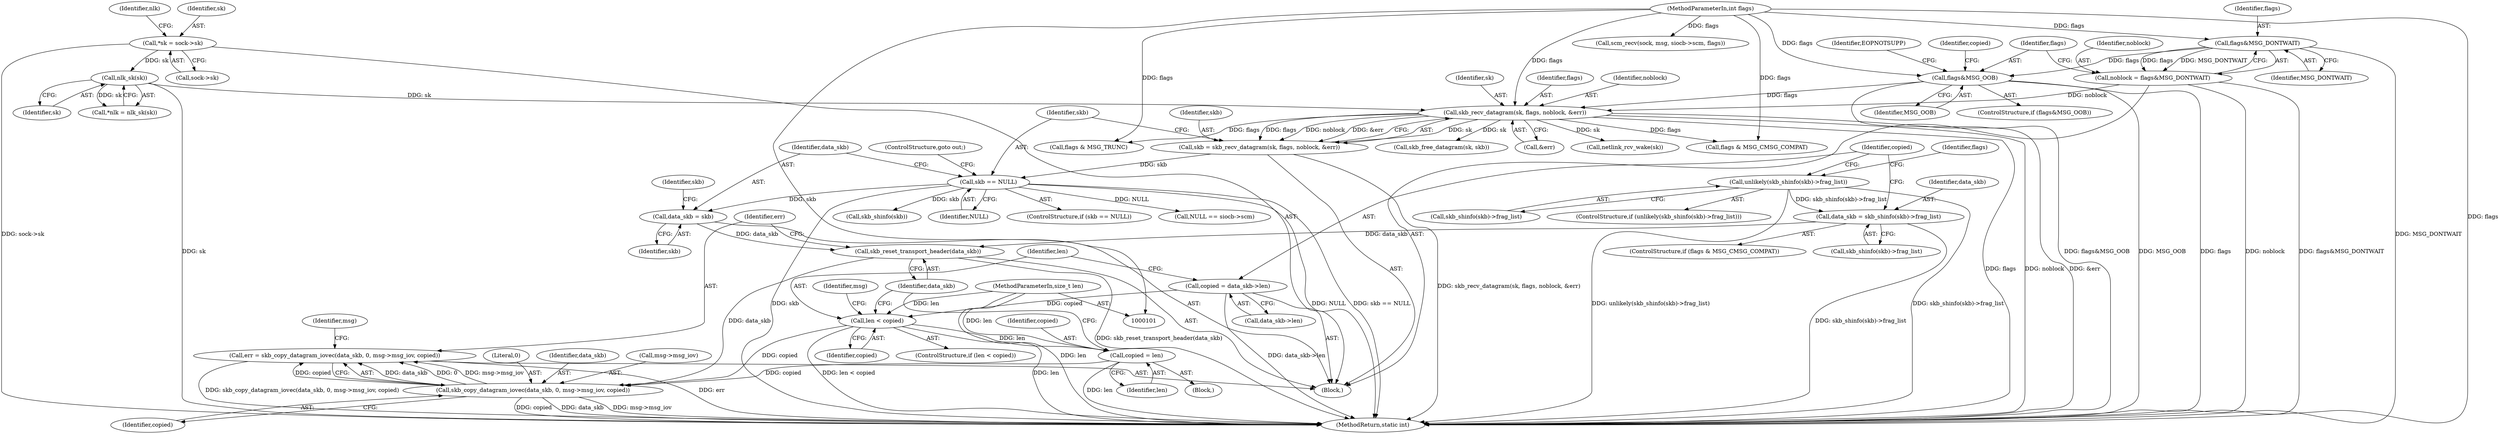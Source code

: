 digraph "0_linux_f3d3342602f8bcbf37d7c46641cb9bca7618eb1c_22@API" {
"1000199" [label="(Call,err = skb_copy_datagram_iovec(data_skb, 0, msg->msg_iov, copied))"];
"1000201" [label="(Call,skb_copy_datagram_iovec(data_skb, 0, msg->msg_iov, copied))"];
"1000197" [label="(Call,skb_reset_transport_header(data_skb))"];
"1000159" [label="(Call,data_skb = skb)"];
"1000155" [label="(Call,skb == NULL)"];
"1000146" [label="(Call,skb = skb_recv_datagram(sk, flags, noblock, &err))"];
"1000148" [label="(Call,skb_recv_datagram(sk, flags, noblock, &err))"];
"1000123" [label="(Call,nlk_sk(sk))"];
"1000115" [label="(Call,*sk = sock->sk)"];
"1000137" [label="(Call,flags&MSG_OOB)"];
"1000128" [label="(Call,flags&MSG_DONTWAIT)"];
"1000106" [label="(MethodParameterIn,int flags)"];
"1000126" [label="(Call,noblock = flags&MSG_DONTWAIT)"];
"1000173" [label="(Call,data_skb = skb_shinfo(skb)->frag_list)"];
"1000163" [label="(Call,unlikely(skb_shinfo(skb)->frag_list))"];
"1000185" [label="(Call,len < copied)"];
"1000105" [label="(MethodParameterIn,size_t len)"];
"1000179" [label="(Call,copied = data_skb->len)"];
"1000194" [label="(Call,copied = len)"];
"1000157" [label="(Identifier,NULL)"];
"1000175" [label="(Call,skb_shinfo(skb)->frag_list)"];
"1000154" [label="(ControlStructure,if (skb == NULL))"];
"1000195" [label="(Identifier,copied)"];
"1000180" [label="(Identifier,copied)"];
"1000162" [label="(ControlStructure,if (unlikely(skb_shinfo(skb)->frag_list)))"];
"1000117" [label="(Call,sock->sk)"];
"1000138" [label="(Identifier,flags)"];
"1000142" [label="(Identifier,EOPNOTSUPP)"];
"1000105" [label="(MethodParameterIn,size_t len)"];
"1000200" [label="(Identifier,err)"];
"1000156" [label="(Identifier,skb)"];
"1000115" [label="(Call,*sk = sock->sk)"];
"1000123" [label="(Call,nlk_sk(sk))"];
"1000163" [label="(Call,unlikely(skb_shinfo(skb)->frag_list))"];
"1000265" [label="(Call,NULL == siocb->scm)"];
"1000173" [label="(Call,data_skb = skb_shinfo(skb)->frag_list)"];
"1000155" [label="(Call,skb == NULL)"];
"1000136" [label="(ControlStructure,if (flags&MSG_OOB))"];
"1000186" [label="(Identifier,len)"];
"1000203" [label="(Literal,0)"];
"1000161" [label="(Identifier,skb)"];
"1000170" [label="(Call,flags & MSG_CMSG_COMPAT)"];
"1000346" [label="(MethodReturn,static int)"];
"1000129" [label="(Identifier,flags)"];
"1000301" [label="(Call,skb_free_datagram(sk, skb))"];
"1000150" [label="(Identifier,flags)"];
"1000151" [label="(Identifier,noblock)"];
"1000164" [label="(Call,skb_shinfo(skb)->frag_list)"];
"1000124" [label="(Identifier,sk)"];
"1000147" [label="(Identifier,skb)"];
"1000160" [label="(Identifier,data_skb)"];
"1000169" [label="(ControlStructure,if (flags & MSG_CMSG_COMPAT))"];
"1000174" [label="(Identifier,data_skb)"];
"1000106" [label="(MethodParameterIn,int flags)"];
"1000185" [label="(Call,len < copied)"];
"1000165" [label="(Call,skb_shinfo(skb))"];
"1000198" [label="(Identifier,data_skb)"];
"1000107" [label="(Block,)"];
"1000202" [label="(Identifier,data_skb)"];
"1000197" [label="(Call,skb_reset_transport_header(data_skb))"];
"1000149" [label="(Identifier,sk)"];
"1000184" [label="(ControlStructure,if (len < copied))"];
"1000122" [label="(Identifier,nlk)"];
"1000128" [label="(Call,flags&MSG_DONTWAIT)"];
"1000152" [label="(Call,&err)"];
"1000187" [label="(Identifier,copied)"];
"1000207" [label="(Identifier,copied)"];
"1000126" [label="(Call,noblock = flags&MSG_DONTWAIT)"];
"1000196" [label="(Identifier,len)"];
"1000199" [label="(Call,err = skb_copy_datagram_iovec(data_skb, 0, msg->msg_iov, copied))"];
"1000201" [label="(Call,skb_copy_datagram_iovec(data_skb, 0, msg->msg_iov, copied))"];
"1000158" [label="(ControlStructure,goto out;)"];
"1000116" [label="(Identifier,sk)"];
"1000139" [label="(Identifier,MSG_OOB)"];
"1000137" [label="(Call,flags&MSG_OOB)"];
"1000204" [label="(Call,msg->msg_iov)"];
"1000127" [label="(Identifier,noblock)"];
"1000148" [label="(Call,skb_recv_datagram(sk, flags, noblock, &err))"];
"1000191" [label="(Identifier,msg)"];
"1000146" [label="(Call,skb = skb_recv_datagram(sk, flags, noblock, &err))"];
"1000171" [label="(Identifier,flags)"];
"1000188" [label="(Block,)"];
"1000130" [label="(Identifier,MSG_DONTWAIT)"];
"1000159" [label="(Call,data_skb = skb)"];
"1000166" [label="(Identifier,skb)"];
"1000343" [label="(Call,netlink_rcv_wake(sk))"];
"1000335" [label="(Call,scm_recv(sock, msg, siocb->scm, flags))"];
"1000121" [label="(Call,*nlk = nlk_sk(sk))"];
"1000181" [label="(Call,data_skb->len)"];
"1000194" [label="(Call,copied = len)"];
"1000179" [label="(Call,copied = data_skb->len)"];
"1000210" [label="(Identifier,msg)"];
"1000293" [label="(Call,flags & MSG_TRUNC)"];
"1000144" [label="(Identifier,copied)"];
"1000199" -> "1000107"  [label="AST: "];
"1000199" -> "1000201"  [label="CFG: "];
"1000200" -> "1000199"  [label="AST: "];
"1000201" -> "1000199"  [label="AST: "];
"1000210" -> "1000199"  [label="CFG: "];
"1000199" -> "1000346"  [label="DDG: skb_copy_datagram_iovec(data_skb, 0, msg->msg_iov, copied)"];
"1000199" -> "1000346"  [label="DDG: err"];
"1000201" -> "1000199"  [label="DDG: data_skb"];
"1000201" -> "1000199"  [label="DDG: 0"];
"1000201" -> "1000199"  [label="DDG: msg->msg_iov"];
"1000201" -> "1000199"  [label="DDG: copied"];
"1000201" -> "1000207"  [label="CFG: "];
"1000202" -> "1000201"  [label="AST: "];
"1000203" -> "1000201"  [label="AST: "];
"1000204" -> "1000201"  [label="AST: "];
"1000207" -> "1000201"  [label="AST: "];
"1000201" -> "1000346"  [label="DDG: copied"];
"1000201" -> "1000346"  [label="DDG: data_skb"];
"1000201" -> "1000346"  [label="DDG: msg->msg_iov"];
"1000197" -> "1000201"  [label="DDG: data_skb"];
"1000185" -> "1000201"  [label="DDG: copied"];
"1000194" -> "1000201"  [label="DDG: copied"];
"1000197" -> "1000107"  [label="AST: "];
"1000197" -> "1000198"  [label="CFG: "];
"1000198" -> "1000197"  [label="AST: "];
"1000200" -> "1000197"  [label="CFG: "];
"1000197" -> "1000346"  [label="DDG: skb_reset_transport_header(data_skb)"];
"1000159" -> "1000197"  [label="DDG: data_skb"];
"1000173" -> "1000197"  [label="DDG: data_skb"];
"1000159" -> "1000107"  [label="AST: "];
"1000159" -> "1000161"  [label="CFG: "];
"1000160" -> "1000159"  [label="AST: "];
"1000161" -> "1000159"  [label="AST: "];
"1000166" -> "1000159"  [label="CFG: "];
"1000155" -> "1000159"  [label="DDG: skb"];
"1000155" -> "1000154"  [label="AST: "];
"1000155" -> "1000157"  [label="CFG: "];
"1000156" -> "1000155"  [label="AST: "];
"1000157" -> "1000155"  [label="AST: "];
"1000158" -> "1000155"  [label="CFG: "];
"1000160" -> "1000155"  [label="CFG: "];
"1000155" -> "1000346"  [label="DDG: NULL"];
"1000155" -> "1000346"  [label="DDG: skb == NULL"];
"1000155" -> "1000346"  [label="DDG: skb"];
"1000146" -> "1000155"  [label="DDG: skb"];
"1000155" -> "1000165"  [label="DDG: skb"];
"1000155" -> "1000265"  [label="DDG: NULL"];
"1000146" -> "1000107"  [label="AST: "];
"1000146" -> "1000148"  [label="CFG: "];
"1000147" -> "1000146"  [label="AST: "];
"1000148" -> "1000146"  [label="AST: "];
"1000156" -> "1000146"  [label="CFG: "];
"1000146" -> "1000346"  [label="DDG: skb_recv_datagram(sk, flags, noblock, &err)"];
"1000148" -> "1000146"  [label="DDG: sk"];
"1000148" -> "1000146"  [label="DDG: flags"];
"1000148" -> "1000146"  [label="DDG: noblock"];
"1000148" -> "1000146"  [label="DDG: &err"];
"1000148" -> "1000152"  [label="CFG: "];
"1000149" -> "1000148"  [label="AST: "];
"1000150" -> "1000148"  [label="AST: "];
"1000151" -> "1000148"  [label="AST: "];
"1000152" -> "1000148"  [label="AST: "];
"1000148" -> "1000346"  [label="DDG: noblock"];
"1000148" -> "1000346"  [label="DDG: &err"];
"1000148" -> "1000346"  [label="DDG: flags"];
"1000123" -> "1000148"  [label="DDG: sk"];
"1000137" -> "1000148"  [label="DDG: flags"];
"1000106" -> "1000148"  [label="DDG: flags"];
"1000126" -> "1000148"  [label="DDG: noblock"];
"1000148" -> "1000170"  [label="DDG: flags"];
"1000148" -> "1000293"  [label="DDG: flags"];
"1000148" -> "1000301"  [label="DDG: sk"];
"1000148" -> "1000343"  [label="DDG: sk"];
"1000123" -> "1000121"  [label="AST: "];
"1000123" -> "1000124"  [label="CFG: "];
"1000124" -> "1000123"  [label="AST: "];
"1000121" -> "1000123"  [label="CFG: "];
"1000123" -> "1000346"  [label="DDG: sk"];
"1000123" -> "1000121"  [label="DDG: sk"];
"1000115" -> "1000123"  [label="DDG: sk"];
"1000115" -> "1000107"  [label="AST: "];
"1000115" -> "1000117"  [label="CFG: "];
"1000116" -> "1000115"  [label="AST: "];
"1000117" -> "1000115"  [label="AST: "];
"1000122" -> "1000115"  [label="CFG: "];
"1000115" -> "1000346"  [label="DDG: sock->sk"];
"1000137" -> "1000136"  [label="AST: "];
"1000137" -> "1000139"  [label="CFG: "];
"1000138" -> "1000137"  [label="AST: "];
"1000139" -> "1000137"  [label="AST: "];
"1000142" -> "1000137"  [label="CFG: "];
"1000144" -> "1000137"  [label="CFG: "];
"1000137" -> "1000346"  [label="DDG: MSG_OOB"];
"1000137" -> "1000346"  [label="DDG: flags"];
"1000137" -> "1000346"  [label="DDG: flags&MSG_OOB"];
"1000128" -> "1000137"  [label="DDG: flags"];
"1000106" -> "1000137"  [label="DDG: flags"];
"1000128" -> "1000126"  [label="AST: "];
"1000128" -> "1000130"  [label="CFG: "];
"1000129" -> "1000128"  [label="AST: "];
"1000130" -> "1000128"  [label="AST: "];
"1000126" -> "1000128"  [label="CFG: "];
"1000128" -> "1000346"  [label="DDG: MSG_DONTWAIT"];
"1000128" -> "1000126"  [label="DDG: flags"];
"1000128" -> "1000126"  [label="DDG: MSG_DONTWAIT"];
"1000106" -> "1000128"  [label="DDG: flags"];
"1000106" -> "1000101"  [label="AST: "];
"1000106" -> "1000346"  [label="DDG: flags"];
"1000106" -> "1000170"  [label="DDG: flags"];
"1000106" -> "1000293"  [label="DDG: flags"];
"1000106" -> "1000335"  [label="DDG: flags"];
"1000126" -> "1000107"  [label="AST: "];
"1000127" -> "1000126"  [label="AST: "];
"1000138" -> "1000126"  [label="CFG: "];
"1000126" -> "1000346"  [label="DDG: noblock"];
"1000126" -> "1000346"  [label="DDG: flags&MSG_DONTWAIT"];
"1000173" -> "1000169"  [label="AST: "];
"1000173" -> "1000175"  [label="CFG: "];
"1000174" -> "1000173"  [label="AST: "];
"1000175" -> "1000173"  [label="AST: "];
"1000180" -> "1000173"  [label="CFG: "];
"1000173" -> "1000346"  [label="DDG: skb_shinfo(skb)->frag_list"];
"1000163" -> "1000173"  [label="DDG: skb_shinfo(skb)->frag_list"];
"1000163" -> "1000162"  [label="AST: "];
"1000163" -> "1000164"  [label="CFG: "];
"1000164" -> "1000163"  [label="AST: "];
"1000171" -> "1000163"  [label="CFG: "];
"1000180" -> "1000163"  [label="CFG: "];
"1000163" -> "1000346"  [label="DDG: skb_shinfo(skb)->frag_list"];
"1000163" -> "1000346"  [label="DDG: unlikely(skb_shinfo(skb)->frag_list)"];
"1000185" -> "1000184"  [label="AST: "];
"1000185" -> "1000187"  [label="CFG: "];
"1000186" -> "1000185"  [label="AST: "];
"1000187" -> "1000185"  [label="AST: "];
"1000191" -> "1000185"  [label="CFG: "];
"1000198" -> "1000185"  [label="CFG: "];
"1000185" -> "1000346"  [label="DDG: len < copied"];
"1000185" -> "1000346"  [label="DDG: len"];
"1000105" -> "1000185"  [label="DDG: len"];
"1000179" -> "1000185"  [label="DDG: copied"];
"1000185" -> "1000194"  [label="DDG: len"];
"1000105" -> "1000101"  [label="AST: "];
"1000105" -> "1000346"  [label="DDG: len"];
"1000105" -> "1000194"  [label="DDG: len"];
"1000179" -> "1000107"  [label="AST: "];
"1000179" -> "1000181"  [label="CFG: "];
"1000180" -> "1000179"  [label="AST: "];
"1000181" -> "1000179"  [label="AST: "];
"1000186" -> "1000179"  [label="CFG: "];
"1000179" -> "1000346"  [label="DDG: data_skb->len"];
"1000194" -> "1000188"  [label="AST: "];
"1000194" -> "1000196"  [label="CFG: "];
"1000195" -> "1000194"  [label="AST: "];
"1000196" -> "1000194"  [label="AST: "];
"1000198" -> "1000194"  [label="CFG: "];
"1000194" -> "1000346"  [label="DDG: len"];
}
